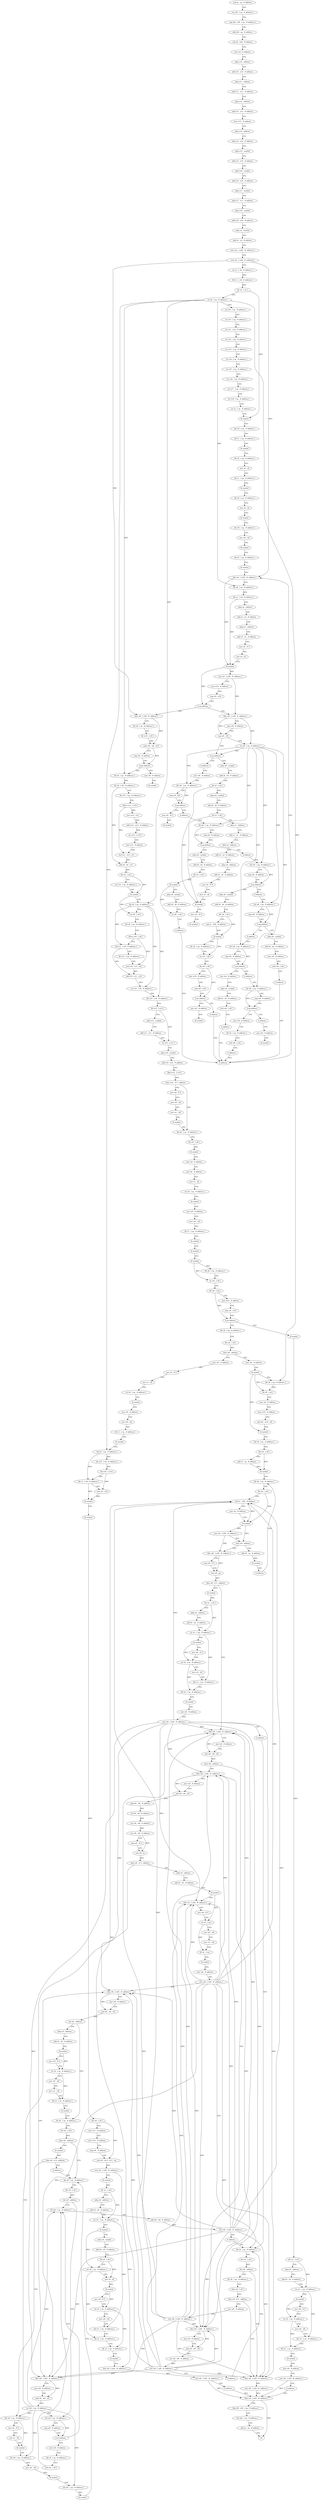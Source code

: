 digraph "func" {
"4202336" [label = "sub sp , sp , # address" ]
"4202340" [label = "str x28 , [ sp , # address ]" ]
"4202344" [label = "stp x29 , x30 , [ sp , # address ]" ]
"4202348" [label = "add x29 , sp , # address" ]
"4202352" [label = "sub x8 , x29 , # address" ]
"4202356" [label = "mov w9 , # address" ]
"4202360" [label = "adrp x10 , address" ]
"4202364" [label = "add x10 , x10 , # address" ]
"4202368" [label = "adrp x11 , address" ]
"4202372" [label = "add x11 , x11 , # address" ]
"4202376" [label = "adrp x12 , address" ]
"4202380" [label = "add x12 , x12 , # address" ]
"4202384" [label = "mov w13 , # address" ]
"4202388" [label = "adrp x14 , address" ]
"4202392" [label = "add x14 , x14 , # address" ]
"4202396" [label = "adrp x15 , symbol" ]
"4202400" [label = "add x15 , x15 , # address" ]
"4202404" [label = "adrp x16 , symbol" ]
"4202408" [label = "add x16 , x16 , # address" ]
"4202412" [label = "adrp x17 , symbol" ]
"4202416" [label = "add x17 , x17 , # address" ]
"4202420" [label = "adrp x18 , symbol" ]
"4202424" [label = "add x18 , x18 , # address" ]
"4202428" [label = "adrp x2 , symbol" ]
"4202432" [label = "add x2 , x2 , # address" ]
"4202436" [label = "stur wzr , [ x29 , #- address ]" ]
"4202440" [label = "stur w0 , [ x29 , #- address ]" ]
"4202444" [label = "str x1 , [ x8 , # address ]" ]
"4202448" [label = "ldr x1 , [ x8 , # address ]" ]
"4202452" [label = "ldr x0 , [ x1 ]" ]
"4202456" [label = "str x8 , [ sp , # address ]" ]
"4202460" [label = "str w9 , [ sp , # address ]" ]
"4202464" [label = "str x10 , [ sp , # address ]" ]
"4202468" [label = "str x11 , [ sp , # address ]" ]
"4202472" [label = "str x12 , [ sp , # address ]" ]
"4202476" [label = "str w13 , [ sp , # address ]" ]
"4202480" [label = "str x14 , [ sp , # address ]" ]
"4202484" [label = "str x15 , [ sp , # address ]" ]
"4202488" [label = "str x16 , [ sp , # address ]" ]
"4202492" [label = "str x17 , [ sp , # address ]" ]
"4202496" [label = "str x18 , [ sp , # address ]" ]
"4202500" [label = "str x2 , [ sp , # address ]" ]
"4202504" [label = "bl symbol" ]
"4202508" [label = "ldr w0 , [ sp , # address ]" ]
"4202512" [label = "ldr x1 , [ sp , # address ]" ]
"4202516" [label = "bl symbol" ]
"4202520" [label = "ldr x8 , [ sp , # address ]" ]
"4202524" [label = "mov x0 , x8" ]
"4202528" [label = "ldr x1 , [ sp , # address ]" ]
"4202532" [label = "bl symbol" ]
"4202536" [label = "ldr x8 , [ sp , # address ]" ]
"4202540" [label = "mov x0 , x8" ]
"4202544" [label = "bl symbol" ]
"4202548" [label = "ldr w9 , [ sp , # address ]" ]
"4202552" [label = "mov w0 , w9" ]
"4202556" [label = "bl symbol" ]
"4202560" [label = "ldr x0 , [ sp , # address ]" ]
"4202564" [label = "bl symbol" ]
"4202568" [label = "ldur w0 , [ x29 , #- address ]" ]
"4202980" [label = "ldur w8 , [ x29 , #- address ]" ]
"4202984" [label = "ldr x9 , [ sp , # address ]" ]
"4202988" [label = "ldr w10 , [ x9 ]" ]
"4202992" [label = "subs w8 , w8 , w10" ]
"4202996" [label = "cmp w8 , # address" ]
"4203000" [label = "b.ge address" ]
"4203012" [label = "ldr x8 , [ sp , # address ]" ]
"4203004" [label = "mov w0 , # address" ]
"4202624" [label = "ldur w8 , [ x29 , #- address ]" ]
"4202628" [label = "mov w9 , # address" ]
"4202632" [label = "cmp w8 , w9" ]
"4202636" [label = "str w8 , [ sp , # address ]" ]
"4202640" [label = "b.eq address" ]
"4202900" [label = "adrp x8 , symbol" ]
"4202644" [label = "b address" ]
"4203016" [label = "ldr x9 , [ x8 , # address ]" ]
"4203020" [label = "ldr x10 , [ sp , # address ]" ]
"4203024" [label = "ldrsw x11 , [ x10 ]" ]
"4203028" [label = "mov w12 , w11" ]
"4203032" [label = "add w12 , w12 , # address" ]
"4203036" [label = "str w12 , [ x10 ]" ]
"4203040" [label = "mov x13 , # address" ]
"4203044" [label = "mul x11 , x13 , x11" ]
"4203048" [label = "add x9 , x9 , x11" ]
"4203052" [label = "ldr x0 , [ x9 ]" ]
"4203056" [label = "str x13 , [ sp , # address ]" ]
"4203060" [label = "bl symbol" ]
"4203064" [label = "ldr x8 , [ sp , # address ]" ]
"4203068" [label = "str d0 , [ x8 ]" ]
"4203072" [label = "ldr x9 , [ sp , # address ]" ]
"4203076" [label = "ldrsw x10 , [ x9 ]" ]
"4203080" [label = "ldr x11 , [ x8 , # address ]" ]
"4203084" [label = "ldr x13 , [ sp , # address ]" ]
"4203088" [label = "mul x10 , x13 , x10" ]
"4203092" [label = "add x10 , x11 , x10" ]
"4203096" [label = "str x10 , [ x8 , # address ]" ]
"4203100" [label = "ldr x10 , [ x8 , # address ]" ]
"4203104" [label = "ldr x10 , [ x10 ]" ]
"4203108" [label = "adrp x11 , symbol" ]
"4203112" [label = "add x11 , x11 , # address" ]
"4203116" [label = "str x10 , [ x11 ]" ]
"4203120" [label = "adrp x10 , symbol" ]
"4203124" [label = "add x10 , x10 , # address" ]
"4203128" [label = "ldrb w12 , [ x10 ]" ]
"4203132" [label = "tbnz w12 , # 0 , address" ]
"4203152" [label = "ldr x8 , [ sp , # address ]" ]
"4203136" [label = "mov w8 , # 0" ]
"4203008" [label = "bl symbol" ]
"4202904" [label = "add x8 , x8 , # address" ]
"4202908" [label = "ldr x0 , [ x8 ]" ]
"4202912" [label = "adrp x8 , symbol" ]
"4202916" [label = "add x8 , x8 , # address" ]
"4202920" [label = "ldr x3 , [ x8 ]" ]
"4202924" [label = "adrp x1 , address" ]
"4202928" [label = "add x1 , x1 , # address" ]
"4202932" [label = "adrp x2 , address" ]
"4202936" [label = "add x2 , x2 , # address" ]
"4202940" [label = "adrp x4 , address" ]
"4202944" [label = "add x4 , x4 , # address" ]
"4202948" [label = "mov x8 , # 0" ]
"4202952" [label = "mov x5 , x8" ]
"4202956" [label = "bl symbol" ]
"4202960" [label = "mov w0 , # 0" ]
"4202964" [label = "bl symbol" ]
"4202648" [label = "mov w8 , # address" ]
"4203156" [label = "ldr w0 , [ x8 ]" ]
"4203160" [label = "bl symbol" ]
"4203164" [label = "mov w0 , # address" ]
"4203168" [label = "mov x8 , # address" ]
"4203172" [label = "mov x1 , x8" ]
"4203176" [label = "str x8 , [ sp , # address ]" ]
"4203180" [label = "bl symbol" ]
"4203184" [label = "mov w9 , # address" ]
"4203188" [label = "mov w0 , w9" ]
"4203192" [label = "ldr x1 , [ sp , # address ]" ]
"4203196" [label = "bl symbol" ]
"4203200" [label = "bl symbol" ]
"4203204" [label = "bl symbol" ]
"4203208" [label = "ldr x8 , [ sp , # address ]" ]
"4203212" [label = "str w0 , [ x8 ]" ]
"4203216" [label = "ldr w9 , [ x8 ]" ]
"4203220" [label = "mov w10 , # address" ]
"4203224" [label = "cmp w9 , w10" ]
"4203228" [label = "b.ne address" ]
"4203292" [label = "ldr x8 , [ sp , # address ]" ]
"4203232" [label = "bl symbol" ]
"4203140" [label = "mov w0 , w8" ]
"4203144" [label = "mov w1 , w8" ]
"4203148" [label = "bl symbol" ]
"4202652" [label = "ldr w9 , [ sp , # address ]" ]
"4202656" [label = "cmp w9 , w8" ]
"4202660" [label = "b.eq address" ]
"4202892" [label = "mov w0 , # 0" ]
"4202664" [label = "b address" ]
"4203296" [label = "ldr w9 , [ x8 ]" ]
"4203300" [label = "cbnz w9 , address" ]
"4203480" [label = "mov w0 , # address" ]
"4203304" [label = "mov w0 , # address" ]
"4203236" [label = "ldr w1 , [ x0 ]" ]
"4203240" [label = "adrp x0 , address" ]
"4203244" [label = "add x0 , x0 , # address" ]
"4203248" [label = "str w1 , [ sp , # address ]" ]
"4203252" [label = "bl symbol" ]
"4203256" [label = "mov w8 , # 0" ]
"4203260" [label = "str x0 , [ sp , # address ]" ]
"4203264" [label = "mov w0 , w8" ]
"4203268" [label = "ldr w1 , [ sp , # address ]" ]
"4203272" [label = "ldr x2 , [ sp , # address ]" ]
"4203276" [label = "bl symbol" ]
"4203280" [label = "mov w8 , # address" ]
"4203284" [label = "stur w8 , [ x29 , #- address ]" ]
"4203288" [label = "b address" ]
"4203992" [label = "ldur w0 , [ x29 , #- address ]" ]
"4202896" [label = "bl symbol" ]
"4202668" [label = "ldr w8 , [ sp , # address ]" ]
"4203484" [label = "bl symbol" ]
"4203488" [label = "ldr x8 , [ sp , # address ]" ]
"4203492" [label = "ldr d0 , [ x8 ]" ]
"4203496" [label = "mov w9 , # address" ]
"4203500" [label = "mov w10 , # address" ]
"4203504" [label = "and w0 , w10 , w9" ]
"4203508" [label = "bl symbol" ]
"4203512" [label = "ldr x8 , [ sp , # address ]" ]
"4203516" [label = "ldr w0 , [ x8 ]" ]
"4203520" [label = "add x1 , sp , # address" ]
"4203524" [label = "bl symbol" ]
"4203528" [label = "ldr x8 , [ sp , # address ]" ]
"4203308" [label = "mov x8 , # 0" ]
"4203312" [label = "mov x1 , x8" ]
"4203316" [label = "str x8 , [ sp , # address ]" ]
"4203320" [label = "bl symbol" ]
"4203324" [label = "mov w9 , # address" ]
"4203328" [label = "mov w0 , w9" ]
"4203332" [label = "ldr x1 , [ sp , # address ]" ]
"4203336" [label = "bl symbol" ]
"4203340" [label = "ldr x8 , [ sp , # address ]" ]
"4203344" [label = "ldr x10 , [ x8 , # address ]" ]
"4203348" [label = "ldr x10 , [ x10 ]" ]
"4203352" [label = "ldr x1 , [ x8 , # address ]" ]
"4203356" [label = "mov x0 , x10" ]
"4203360" [label = "bl symbol" ]
"4203364" [label = "bl symbol" ]
"4203368" [label = "ldr w9 , [ x0 ]" ]
"4203372" [label = "mov w11 , # address" ]
"4203376" [label = "mov w12 , # address" ]
"4203380" [label = "cmp w9 , # address" ]
"4203384" [label = "csel w9 , w12 , w11 , eq" ]
"4203388" [label = "stur w9 , [ x29 , #- address ]" ]
"4203392" [label = "bl symbol" ]
"4203396" [label = "ldr w1 , [ x0 ]" ]
"4203400" [label = "adrp x0 , address" ]
"4203404" [label = "add x0 , x0 , # address" ]
"4203408" [label = "str w1 , [ sp , # address ]" ]
"4203412" [label = "bl symbol" ]
"4203416" [label = "adrp x8 , symbol" ]
"4203420" [label = "add x8 , x8 , # address" ]
"4203424" [label = "ldr x8 , [ x8 ]" ]
"4203428" [label = "str x0 , [ sp , # address ]" ]
"4203432" [label = "mov x0 , x8" ]
"4203436" [label = "bl symbol" ]
"4203440" [label = "mov w9 , # 0" ]
"4203444" [label = "str x0 , [ sp , # address ]" ]
"4203448" [label = "mov w0 , w9" ]
"4203452" [label = "ldr w1 , [ sp , # address ]" ]
"4203456" [label = "ldr x2 , [ sp , # address ]" ]
"4203460" [label = "ldr x3 , [ sp , # address ]" ]
"4203464" [label = "bl symbol" ]
"4203468" [label = "ldur w9 , [ x29 , #- address ]" ]
"4203472" [label = "stur w9 , [ x29 , #- address ]" ]
"4203476" [label = "b address" ]
"4203996" [label = "ldp x29 , x30 , [ sp , # address ]" ]
"4204000" [label = "ldr x28 , [ sp , # address ]" ]
"4204004" [label = "add sp , sp , # address" ]
"4204008" [label = "ret" ]
"4202672" [label = "cmp w8 , # address" ]
"4202676" [label = "b.eq address" ]
"4202748" [label = "adrp x8 , symbol" ]
"4202680" [label = "b address" ]
"4203568" [label = "ldur w8 , [ x29 , #- address ]" ]
"4203572" [label = "cmp w8 , # 0" ]
"4203576" [label = "cset w8 , ge" ]
"4203580" [label = "tbnz w8 , # 0 , address" ]
"4203644" [label = "ldur w8 , [ x29 , #- address ]" ]
"4203584" [label = "bl symbol" ]
"4203556" [label = "add x0 , sp , # address" ]
"4203560" [label = "bl symbol" ]
"4203564" [label = "b address" ]
"4202752" [label = "add x8 , x8 , # address" ]
"4202756" [label = "ldr x0 , [ x8 ]" ]
"4202760" [label = "bl symbol" ]
"4202764" [label = "adrp x8 , symbol" ]
"4202768" [label = "add x8 , x8 , # address" ]
"4202772" [label = "str d0 , [ x8 ]" ]
"4202776" [label = "b address" ]
"4202976" [label = "b address" ]
"4202684" [label = "ldr w8 , [ sp , # address ]" ]
"4203648" [label = "mov w9 , # address" ]
"4203652" [label = "and w8 , w8 , w9" ]
"4203656" [label = "cbnz w8 , address" ]
"4203684" [label = "ldur w8 , [ x29 , #- address ]" ]
"4203660" [label = "ldur w8 , [ x29 , #- address ]" ]
"4203588" [label = "ldr w1 , [ x0 ]" ]
"4203592" [label = "adrp x0 , address" ]
"4203596" [label = "add x0 , x0 , # address" ]
"4203600" [label = "str w1 , [ sp , # address ]" ]
"4203604" [label = "bl symbol" ]
"4203608" [label = "mov w8 , # 0" ]
"4203612" [label = "str x0 , [ sp , # address ]" ]
"4203616" [label = "mov w0 , w8" ]
"4203620" [label = "ldr w1 , [ sp , # address ]" ]
"4203624" [label = "ldr x2 , [ sp , # address ]" ]
"4203628" [label = "bl symbol" ]
"4203632" [label = "mov w8 , # address" ]
"4203636" [label = "stur w8 , [ x29 , #- address ]" ]
"4203640" [label = "b address" ]
"4203952" [label = "ldr x8 , [ sp , # address ]" ]
"4203532" [label = "ldr w0 , [ x8 ]" ]
"4203536" [label = "sub x1 , x29 , # address" ]
"4203540" [label = "mov w2 , # address" ]
"4203544" [label = "bl symbol" ]
"4203548" [label = "stur w0 , [ x29 , #- address ]" ]
"4203552" [label = "cbnz w0 , address" ]
"4202688" [label = "cmp w8 , # address" ]
"4202692" [label = "b.eq address" ]
"4202780" [label = "adrp x8 , symbol" ]
"4202696" [label = "b address" ]
"4203688" [label = "mov w9 , # address" ]
"4203692" [label = "and w8 , w8 , w9" ]
"4203696" [label = "add w8 , w8 , # address" ]
"4203700" [label = "lsl w8 , w8 , # address" ]
"4203704" [label = "asr w8 , w8 , # address" ]
"4203708" [label = "asr w8 , w8 , # address" ]
"4203712" [label = "cmp w8 , # 0" ]
"4203716" [label = "cset w8 , le" ]
"4203720" [label = "tbnz w8 , # 0 , address" ]
"4203904" [label = "adrp x0 , address" ]
"4203724" [label = "ldur w8 , [ x29 , #- address ]" ]
"4203664" [label = "mov w9 , # address" ]
"4203668" [label = "and w8 , w8 , w9" ]
"4203672" [label = "asr w8 , w8 , # address" ]
"4203676" [label = "stur w8 , [ x29 , #- address ]" ]
"4203680" [label = "b address" ]
"4203956" [label = "ldr w9 , [ x8 ]" ]
"4203960" [label = "cbz w9 , address" ]
"4203984" [label = "ldur w8 , [ x29 , #- address ]" ]
"4203964" [label = "ldr x8 , [ sp , # address ]" ]
"4202572" [label = "ldr x8 , [ sp , # address ]" ]
"4202576" [label = "ldr x1 , [ x8 , # address ]" ]
"4202580" [label = "adrp x2 , address" ]
"4202584" [label = "add x2 , x2 , # address" ]
"4202588" [label = "adrp x3 , address" ]
"4202592" [label = "add x3 , x3 , # address" ]
"4202596" [label = "mov x9 , # 0" ]
"4202600" [label = "mov x4 , x9" ]
"4202604" [label = "bl symbol" ]
"4202608" [label = "stur w0 , [ x29 , #- address ]" ]
"4202612" [label = "mov w10 , # address" ]
"4202616" [label = "cmp w0 , w10" ]
"4202620" [label = "b.eq address" ]
"4202784" [label = "add x8 , x8 , # address" ]
"4202788" [label = "ldr x0 , [ x8 ]" ]
"4202792" [label = "sub x1 , x29 , # address" ]
"4202796" [label = "bl symbol" ]
"4202800" [label = "ldr x8 , [ sp , # address ]" ]
"4202804" [label = "str w0 , [ x8 ]" ]
"4202808" [label = "ldr w9 , [ x8 ]" ]
"4202812" [label = "mov w10 , # address" ]
"4202816" [label = "cmp w9 , w10" ]
"4202820" [label = "b.ne address" ]
"4202832" [label = "b address" ]
"4202824" [label = "mov w0 , # address" ]
"4202700" [label = "ldr w8 , [ sp , # address ]" ]
"4203908" [label = "add x0 , x0 , # address" ]
"4203912" [label = "bl symbol" ]
"4203916" [label = "ldur w3 , [ x29 , #- address ]" ]
"4203920" [label = "mov w8 , # 0" ]
"4203924" [label = "str x0 , [ sp ]" ]
"4203928" [label = "mov w0 , w8" ]
"4203932" [label = "mov w1 , w8" ]
"4203936" [label = "ldr x2 , [ sp ]" ]
"4203940" [label = "bl symbol" ]
"4203944" [label = "mov w8 , # address" ]
"4203948" [label = "stur w8 , [ x29 , #- address ]" ]
"4203728" [label = "mov w9 , # address" ]
"4203732" [label = "and w8 , w8 , w9" ]
"4203736" [label = "str w8 , [ sp , # address ]" ]
"4203740" [label = "ldur w8 , [ x29 , #- address ]" ]
"4203744" [label = "mov w9 , # address" ]
"4203748" [label = "and w8 , w8 , w9" ]
"4203752" [label = "cbz w8 , address" ]
"4203792" [label = "ldr x8 , [ sp , # address ]" ]
"4203756" [label = "adrp x0 , address" ]
"4203988" [label = "stur w8 , [ x29 , #- address ]" ]
"4203968" [label = "ldrb w9 , [ x8 ]" ]
"4203972" [label = "tbnz w9 , # 0 , address" ]
"4203976" [label = "mov w8 , # address" ]
"4202828" [label = "bl symbol" ]
"4202704" [label = "cmp w8 , # address" ]
"4202708" [label = "b.eq address" ]
"4202836" [label = "adrp x8 , symbol" ]
"4202712" [label = "b address" ]
"4203796" [label = "ldr w9 , [ x8 ]" ]
"4203800" [label = "cbnz w9 , address" ]
"4203852" [label = "ldr x8 , [ sp , # address ]" ]
"4203804" [label = "bl symbol" ]
"4203760" [label = "add x0 , x0 , # address" ]
"4203764" [label = "bl symbol" ]
"4203768" [label = "mov w8 , # 0" ]
"4203772" [label = "str x0 , [ sp , # address ]" ]
"4203776" [label = "mov w0 , w8" ]
"4203780" [label = "mov w1 , w8" ]
"4203784" [label = "ldr x2 , [ sp , # address ]" ]
"4203788" [label = "bl symbol" ]
"4203980" [label = "stur w8 , [ x29 , #- address ]" ]
"4202840" [label = "add x8 , x8 , # address" ]
"4202844" [label = "mov w9 , # address" ]
"4202848" [label = "strb w9 , [ x8 ]" ]
"4202852" [label = "b address" ]
"4202716" [label = "ldr w8 , [ sp , # address ]" ]
"4203856" [label = "ldr w9 , [ x8 ]" ]
"4203860" [label = "cbz w9 , address" ]
"4203888" [label = "ldr w8 , [ sp , # address ]" ]
"4203864" [label = "ldr w8 , [ sp , # address ]" ]
"4203808" [label = "tbnz w0 , # 0 , address" ]
"4203816" [label = "ldr w0 , [ sp , # address ]" ]
"4203812" [label = "b address" ]
"4202720" [label = "cmp w8 , # address" ]
"4202724" [label = "b.eq address" ]
"4202856" [label = "mov w8 , # address" ]
"4202728" [label = "b address" ]
"4203892" [label = "add w8 , w8 , # address" ]
"4203896" [label = "stur w8 , [ x29 , #- address ]" ]
"4203900" [label = "b address" ]
"4203868" [label = "cmp w8 , # address" ]
"4203872" [label = "b.ne address" ]
"4203876" [label = "mov w8 , # address" ]
"4203820" [label = "mov x8 , # 0" ]
"4203824" [label = "mov x1 , x8" ]
"4203828" [label = "bl symbol" ]
"4203832" [label = "ldr w9 , [ sp , # address ]" ]
"4203836" [label = "mov w0 , w9" ]
"4203840" [label = "bl symbol" ]
"4203844" [label = "ldr w0 , [ sp , # address ]" ]
"4203848" [label = "bl symbol" ]
"4202860" [label = "adrp x9 , symbol" ]
"4202864" [label = "add x9 , x9 , # address" ]
"4202868" [label = "strb w8 , [ x9 ]" ]
"4202872" [label = "b address" ]
"4202732" [label = "ldr w8 , [ sp , # address ]" ]
"4203880" [label = "ldr x9 , [ sp , # address ]" ]
"4203884" [label = "strb w8 , [ x9 ]" ]
"4202736" [label = "cmp w8 , # address" ]
"4202740" [label = "b.eq address" ]
"4202876" [label = "mov w8 , # address" ]
"4202744" [label = "b address" ]
"4202880" [label = "ldr x9 , [ sp , # address ]" ]
"4202884" [label = "strb w8 , [ x9 ]" ]
"4202888" [label = "b address" ]
"4202968" [label = "mov w0 , # address" ]
"4202972" [label = "bl symbol" ]
"4202336" -> "4202340" [ label = "CFG" ]
"4202340" -> "4202344" [ label = "CFG" ]
"4202344" -> "4202348" [ label = "CFG" ]
"4202348" -> "4202352" [ label = "CFG" ]
"4202352" -> "4202356" [ label = "CFG" ]
"4202356" -> "4202360" [ label = "CFG" ]
"4202360" -> "4202364" [ label = "CFG" ]
"4202364" -> "4202368" [ label = "CFG" ]
"4202368" -> "4202372" [ label = "CFG" ]
"4202372" -> "4202376" [ label = "CFG" ]
"4202376" -> "4202380" [ label = "CFG" ]
"4202380" -> "4202384" [ label = "CFG" ]
"4202384" -> "4202388" [ label = "CFG" ]
"4202388" -> "4202392" [ label = "CFG" ]
"4202392" -> "4202396" [ label = "CFG" ]
"4202396" -> "4202400" [ label = "CFG" ]
"4202400" -> "4202404" [ label = "CFG" ]
"4202404" -> "4202408" [ label = "CFG" ]
"4202408" -> "4202412" [ label = "CFG" ]
"4202412" -> "4202416" [ label = "CFG" ]
"4202416" -> "4202420" [ label = "CFG" ]
"4202420" -> "4202424" [ label = "CFG" ]
"4202424" -> "4202428" [ label = "CFG" ]
"4202428" -> "4202432" [ label = "CFG" ]
"4202432" -> "4202436" [ label = "CFG" ]
"4202436" -> "4202440" [ label = "CFG" ]
"4202440" -> "4202444" [ label = "CFG" ]
"4202440" -> "4202568" [ label = "DFG" ]
"4202440" -> "4202980" [ label = "DFG" ]
"4202444" -> "4202448" [ label = "DFG" ]
"4202448" -> "4202452" [ label = "DFG" ]
"4202452" -> "4202456" [ label = "CFG" ]
"4202452" -> "4202504" [ label = "DFG" ]
"4202456" -> "4202460" [ label = "CFG" ]
"4202456" -> "4202572" [ label = "DFG" ]
"4202456" -> "4203012" [ label = "DFG" ]
"4202456" -> "4203064" [ label = "DFG" ]
"4202456" -> "4203488" [ label = "DFG" ]
"4202456" -> "4203340" [ label = "DFG" ]
"4202460" -> "4202464" [ label = "CFG" ]
"4202464" -> "4202468" [ label = "CFG" ]
"4202468" -> "4202472" [ label = "CFG" ]
"4202472" -> "4202476" [ label = "CFG" ]
"4202476" -> "4202480" [ label = "CFG" ]
"4202480" -> "4202484" [ label = "CFG" ]
"4202484" -> "4202488" [ label = "CFG" ]
"4202488" -> "4202492" [ label = "CFG" ]
"4202492" -> "4202496" [ label = "CFG" ]
"4202496" -> "4202500" [ label = "CFG" ]
"4202500" -> "4202504" [ label = "CFG" ]
"4202504" -> "4202508" [ label = "CFG" ]
"4202508" -> "4202512" [ label = "CFG" ]
"4202512" -> "4202516" [ label = "CFG" ]
"4202516" -> "4202520" [ label = "CFG" ]
"4202520" -> "4202524" [ label = "CFG" ]
"4202524" -> "4202528" [ label = "CFG" ]
"4202528" -> "4202532" [ label = "CFG" ]
"4202532" -> "4202536" [ label = "CFG" ]
"4202536" -> "4202540" [ label = "CFG" ]
"4202540" -> "4202544" [ label = "CFG" ]
"4202544" -> "4202548" [ label = "CFG" ]
"4202548" -> "4202552" [ label = "CFG" ]
"4202552" -> "4202556" [ label = "CFG" ]
"4202556" -> "4202560" [ label = "CFG" ]
"4202560" -> "4202564" [ label = "CFG" ]
"4202564" -> "4202568" [ label = "CFG" ]
"4202568" -> "4202572" [ label = "CFG" ]
"4202568" -> "4202604" [ label = "DFG" ]
"4202980" -> "4202984" [ label = "CFG" ]
"4202980" -> "4202992" [ label = "DFG" ]
"4202984" -> "4202988" [ label = "CFG" ]
"4202988" -> "4202992" [ label = "DFG" ]
"4202992" -> "4202996" [ label = "CFG" ]
"4202992" -> "4203000" [ label = "DFG" ]
"4202996" -> "4203000" [ label = "CFG" ]
"4203000" -> "4203012" [ label = "CFG" ]
"4203000" -> "4203004" [ label = "CFG" ]
"4203012" -> "4203016" [ label = "DFG" ]
"4203004" -> "4203008" [ label = "CFG" ]
"4202624" -> "4202628" [ label = "CFG" ]
"4202624" -> "4202632" [ label = "DFG" ]
"4202624" -> "4202636" [ label = "DFG" ]
"4202628" -> "4202632" [ label = "CFG" ]
"4202632" -> "4202636" [ label = "CFG" ]
"4202632" -> "4202640" [ label = "DFG" ]
"4202636" -> "4202640" [ label = "CFG" ]
"4202636" -> "4202652" [ label = "DFG" ]
"4202636" -> "4202668" [ label = "DFG" ]
"4202636" -> "4202684" [ label = "DFG" ]
"4202636" -> "4202700" [ label = "DFG" ]
"4202636" -> "4202716" [ label = "DFG" ]
"4202636" -> "4202732" [ label = "DFG" ]
"4202640" -> "4202900" [ label = "CFG" ]
"4202640" -> "4202644" [ label = "CFG" ]
"4202900" -> "4202904" [ label = "CFG" ]
"4202644" -> "4202648" [ label = "CFG" ]
"4203016" -> "4203020" [ label = "CFG" ]
"4203016" -> "4203048" [ label = "DFG" ]
"4203020" -> "4203024" [ label = "CFG" ]
"4203024" -> "4203028" [ label = "DFG" ]
"4203024" -> "4203044" [ label = "DFG" ]
"4203028" -> "4203032" [ label = "DFG" ]
"4203032" -> "4203036" [ label = "DFG" ]
"4203036" -> "4203040" [ label = "CFG" ]
"4203040" -> "4203044" [ label = "CFG" ]
"4203044" -> "4203048" [ label = "DFG" ]
"4203048" -> "4203052" [ label = "DFG" ]
"4203052" -> "4203056" [ label = "CFG" ]
"4203052" -> "4203060" [ label = "DFG" ]
"4203056" -> "4203060" [ label = "CFG" ]
"4203060" -> "4203064" [ label = "CFG" ]
"4203060" -> "4203068" [ label = "DFG" ]
"4203064" -> "4203068" [ label = "DFG" ]
"4203064" -> "4203080" [ label = "DFG" ]
"4203064" -> "4203096" [ label = "DFG" ]
"4203064" -> "4203100" [ label = "DFG" ]
"4203068" -> "4203072" [ label = "CFG" ]
"4203072" -> "4203076" [ label = "CFG" ]
"4203076" -> "4203080" [ label = "CFG" ]
"4203076" -> "4203088" [ label = "DFG" ]
"4203080" -> "4203084" [ label = "CFG" ]
"4203080" -> "4203092" [ label = "DFG" ]
"4203084" -> "4203088" [ label = "CFG" ]
"4203088" -> "4203092" [ label = "DFG" ]
"4203092" -> "4203096" [ label = "DFG" ]
"4203096" -> "4203100" [ label = "CFG" ]
"4203100" -> "4203104" [ label = "DFG" ]
"4203104" -> "4203108" [ label = "CFG" ]
"4203104" -> "4203116" [ label = "DFG" ]
"4203108" -> "4203112" [ label = "CFG" ]
"4203112" -> "4203116" [ label = "CFG" ]
"4203116" -> "4203120" [ label = "CFG" ]
"4203120" -> "4203124" [ label = "CFG" ]
"4203124" -> "4203128" [ label = "CFG" ]
"4203128" -> "4203132" [ label = "DFG" ]
"4203132" -> "4203152" [ label = "CFG" ]
"4203132" -> "4203136" [ label = "CFG" ]
"4203152" -> "4203156" [ label = "CFG" ]
"4203136" -> "4203140" [ label = "CFG" ]
"4202904" -> "4202908" [ label = "CFG" ]
"4202908" -> "4202912" [ label = "CFG" ]
"4202908" -> "4202956" [ label = "DFG" ]
"4202912" -> "4202916" [ label = "CFG" ]
"4202916" -> "4202920" [ label = "CFG" ]
"4202920" -> "4202924" [ label = "CFG" ]
"4202920" -> "4202956" [ label = "DFG" ]
"4202924" -> "4202928" [ label = "CFG" ]
"4202928" -> "4202932" [ label = "CFG" ]
"4202932" -> "4202936" [ label = "CFG" ]
"4202936" -> "4202940" [ label = "CFG" ]
"4202940" -> "4202944" [ label = "CFG" ]
"4202944" -> "4202948" [ label = "CFG" ]
"4202948" -> "4202952" [ label = "CFG" ]
"4202952" -> "4202956" [ label = "CFG" ]
"4202956" -> "4202960" [ label = "CFG" ]
"4202960" -> "4202964" [ label = "CFG" ]
"4202648" -> "4202652" [ label = "CFG" ]
"4203156" -> "4203160" [ label = "DFG" ]
"4203160" -> "4203164" [ label = "CFG" ]
"4203164" -> "4203168" [ label = "CFG" ]
"4203168" -> "4203172" [ label = "CFG" ]
"4203172" -> "4203176" [ label = "CFG" ]
"4203176" -> "4203180" [ label = "CFG" ]
"4203180" -> "4203184" [ label = "CFG" ]
"4203184" -> "4203188" [ label = "CFG" ]
"4203188" -> "4203192" [ label = "CFG" ]
"4203192" -> "4203196" [ label = "CFG" ]
"4203196" -> "4203200" [ label = "CFG" ]
"4203200" -> "4203204" [ label = "CFG" ]
"4203204" -> "4203208" [ label = "CFG" ]
"4203204" -> "4203212" [ label = "DFG" ]
"4203208" -> "4203212" [ label = "CFG" ]
"4203212" -> "4203216" [ label = "CFG" ]
"4203216" -> "4203220" [ label = "CFG" ]
"4203216" -> "4203228" [ label = "DFG" ]
"4203220" -> "4203224" [ label = "CFG" ]
"4203224" -> "4203228" [ label = "CFG" ]
"4203228" -> "4203292" [ label = "CFG" ]
"4203228" -> "4203232" [ label = "CFG" ]
"4203292" -> "4203296" [ label = "CFG" ]
"4203232" -> "4203236" [ label = "DFG" ]
"4203140" -> "4203144" [ label = "CFG" ]
"4203144" -> "4203148" [ label = "CFG" ]
"4203148" -> "4203152" [ label = "CFG" ]
"4202652" -> "4202656" [ label = "CFG" ]
"4202652" -> "4202660" [ label = "DFG" ]
"4202656" -> "4202660" [ label = "CFG" ]
"4202660" -> "4202892" [ label = "CFG" ]
"4202660" -> "4202664" [ label = "CFG" ]
"4202892" -> "4202896" [ label = "CFG" ]
"4202664" -> "4202668" [ label = "CFG" ]
"4203296" -> "4203300" [ label = "DFG" ]
"4203300" -> "4203480" [ label = "CFG" ]
"4203300" -> "4203304" [ label = "CFG" ]
"4203480" -> "4203484" [ label = "CFG" ]
"4203304" -> "4203308" [ label = "CFG" ]
"4203236" -> "4203240" [ label = "CFG" ]
"4203236" -> "4203248" [ label = "DFG" ]
"4203240" -> "4203244" [ label = "CFG" ]
"4203244" -> "4203248" [ label = "CFG" ]
"4203248" -> "4203252" [ label = "CFG" ]
"4203248" -> "4203268" [ label = "DFG" ]
"4203252" -> "4203256" [ label = "CFG" ]
"4203252" -> "4203260" [ label = "DFG" ]
"4203256" -> "4203260" [ label = "CFG" ]
"4203260" -> "4203264" [ label = "CFG" ]
"4203260" -> "4203272" [ label = "DFG" ]
"4203264" -> "4203268" [ label = "CFG" ]
"4203268" -> "4203272" [ label = "CFG" ]
"4203272" -> "4203276" [ label = "CFG" ]
"4203276" -> "4203280" [ label = "CFG" ]
"4203280" -> "4203284" [ label = "CFG" ]
"4203284" -> "4203288" [ label = "CFG" ]
"4203284" -> "4203992" [ label = "DFG" ]
"4203288" -> "4203992" [ label = "CFG" ]
"4203992" -> "4203996" [ label = "CFG" ]
"4203992" -> "4204008" [ label = "DFG" ]
"4202668" -> "4202672" [ label = "CFG" ]
"4202668" -> "4202676" [ label = "DFG" ]
"4203484" -> "4203488" [ label = "CFG" ]
"4203484" -> "4203508" [ label = "DFG" ]
"4203484" -> "4203492" [ label = "DFG" ]
"4203488" -> "4203492" [ label = "DFG" ]
"4203492" -> "4203496" [ label = "CFG" ]
"4203496" -> "4203500" [ label = "CFG" ]
"4203500" -> "4203504" [ label = "CFG" ]
"4203504" -> "4203508" [ label = "CFG" ]
"4203508" -> "4203512" [ label = "CFG" ]
"4203512" -> "4203516" [ label = "CFG" ]
"4203516" -> "4203520" [ label = "CFG" ]
"4203516" -> "4203524" [ label = "DFG" ]
"4203520" -> "4203524" [ label = "DFG" ]
"4203524" -> "4203528" [ label = "CFG" ]
"4203528" -> "4203532" [ label = "CFG" ]
"4203308" -> "4203312" [ label = "CFG" ]
"4203312" -> "4203316" [ label = "CFG" ]
"4203316" -> "4203320" [ label = "CFG" ]
"4203320" -> "4203324" [ label = "CFG" ]
"4203324" -> "4203328" [ label = "CFG" ]
"4203328" -> "4203332" [ label = "CFG" ]
"4203332" -> "4203336" [ label = "CFG" ]
"4203336" -> "4203340" [ label = "CFG" ]
"4203340" -> "4203344" [ label = "DFG" ]
"4203340" -> "4203352" [ label = "DFG" ]
"4203344" -> "4203348" [ label = "DFG" ]
"4203348" -> "4203352" [ label = "CFG" ]
"4203348" -> "4203356" [ label = "DFG" ]
"4203352" -> "4203356" [ label = "CFG" ]
"4203352" -> "4203360" [ label = "DFG" ]
"4203356" -> "4203360" [ label = "DFG" ]
"4203360" -> "4203364" [ label = "CFG" ]
"4203364" -> "4203368" [ label = "DFG" ]
"4203368" -> "4203372" [ label = "CFG" ]
"4203368" -> "4203384" [ label = "DFG" ]
"4203372" -> "4203376" [ label = "CFG" ]
"4203376" -> "4203380" [ label = "CFG" ]
"4203380" -> "4203384" [ label = "CFG" ]
"4203384" -> "4203388" [ label = "DFG" ]
"4203388" -> "4203392" [ label = "CFG" ]
"4203388" -> "4203468" [ label = "DFG" ]
"4203392" -> "4203396" [ label = "DFG" ]
"4203396" -> "4203400" [ label = "CFG" ]
"4203396" -> "4203408" [ label = "DFG" ]
"4203400" -> "4203404" [ label = "CFG" ]
"4203404" -> "4203408" [ label = "CFG" ]
"4203408" -> "4203412" [ label = "CFG" ]
"4203408" -> "4203452" [ label = "DFG" ]
"4203412" -> "4203416" [ label = "CFG" ]
"4203412" -> "4203428" [ label = "DFG" ]
"4203416" -> "4203420" [ label = "CFG" ]
"4203420" -> "4203424" [ label = "CFG" ]
"4203424" -> "4203428" [ label = "CFG" ]
"4203424" -> "4203432" [ label = "DFG" ]
"4203428" -> "4203432" [ label = "CFG" ]
"4203428" -> "4203456" [ label = "DFG" ]
"4203432" -> "4203436" [ label = "DFG" ]
"4203436" -> "4203440" [ label = "CFG" ]
"4203436" -> "4203444" [ label = "DFG" ]
"4203440" -> "4203444" [ label = "CFG" ]
"4203444" -> "4203448" [ label = "CFG" ]
"4203444" -> "4203460" [ label = "DFG" ]
"4203448" -> "4203452" [ label = "CFG" ]
"4203452" -> "4203456" [ label = "CFG" ]
"4203456" -> "4203460" [ label = "CFG" ]
"4203460" -> "4203464" [ label = "CFG" ]
"4203464" -> "4203468" [ label = "CFG" ]
"4203468" -> "4203472" [ label = "DFG" ]
"4203472" -> "4203476" [ label = "CFG" ]
"4203472" -> "4203992" [ label = "DFG" ]
"4203476" -> "4203992" [ label = "CFG" ]
"4203996" -> "4204000" [ label = "CFG" ]
"4204000" -> "4204004" [ label = "CFG" ]
"4204004" -> "4204008" [ label = "CFG" ]
"4202672" -> "4202676" [ label = "CFG" ]
"4202676" -> "4202748" [ label = "CFG" ]
"4202676" -> "4202680" [ label = "CFG" ]
"4202748" -> "4202752" [ label = "CFG" ]
"4202680" -> "4202684" [ label = "CFG" ]
"4203568" -> "4203572" [ label = "CFG" ]
"4203568" -> "4203576" [ label = "DFG" ]
"4203572" -> "4203576" [ label = "CFG" ]
"4203576" -> "4203580" [ label = "DFG" ]
"4203580" -> "4203644" [ label = "CFG" ]
"4203580" -> "4203584" [ label = "CFG" ]
"4203644" -> "4203648" [ label = "CFG" ]
"4203644" -> "4203652" [ label = "DFG" ]
"4203584" -> "4203588" [ label = "DFG" ]
"4203556" -> "4203560" [ label = "DFG" ]
"4203560" -> "4203564" [ label = "CFG" ]
"4203564" -> "4203528" [ label = "CFG" ]
"4202752" -> "4202756" [ label = "CFG" ]
"4202756" -> "4202760" [ label = "DFG" ]
"4202760" -> "4202764" [ label = "CFG" ]
"4202760" -> "4202772" [ label = "DFG" ]
"4202764" -> "4202768" [ label = "CFG" ]
"4202768" -> "4202772" [ label = "CFG" ]
"4202772" -> "4202776" [ label = "CFG" ]
"4202776" -> "4202976" [ label = "CFG" ]
"4202976" -> "4202568" [ label = "CFG" ]
"4202684" -> "4202688" [ label = "CFG" ]
"4202684" -> "4202692" [ label = "DFG" ]
"4203648" -> "4203652" [ label = "CFG" ]
"4203652" -> "4203656" [ label = "DFG" ]
"4203656" -> "4203684" [ label = "CFG" ]
"4203656" -> "4203660" [ label = "CFG" ]
"4203684" -> "4203688" [ label = "CFG" ]
"4203684" -> "4203692" [ label = "DFG" ]
"4203660" -> "4203664" [ label = "CFG" ]
"4203660" -> "4203668" [ label = "DFG" ]
"4203588" -> "4203592" [ label = "CFG" ]
"4203588" -> "4203600" [ label = "DFG" ]
"4203592" -> "4203596" [ label = "CFG" ]
"4203596" -> "4203600" [ label = "CFG" ]
"4203600" -> "4203604" [ label = "CFG" ]
"4203600" -> "4203620" [ label = "DFG" ]
"4203604" -> "4203608" [ label = "CFG" ]
"4203604" -> "4203612" [ label = "DFG" ]
"4203608" -> "4203612" [ label = "CFG" ]
"4203612" -> "4203616" [ label = "CFG" ]
"4203612" -> "4203624" [ label = "DFG" ]
"4203616" -> "4203620" [ label = "CFG" ]
"4203620" -> "4203624" [ label = "CFG" ]
"4203624" -> "4203628" [ label = "CFG" ]
"4203628" -> "4203632" [ label = "CFG" ]
"4203632" -> "4203636" [ label = "CFG" ]
"4203636" -> "4203640" [ label = "CFG" ]
"4203636" -> "4203536" [ label = "DFG" ]
"4203636" -> "4203644" [ label = "DFG" ]
"4203636" -> "4203684" [ label = "DFG" ]
"4203636" -> "4203660" [ label = "DFG" ]
"4203636" -> "4203984" [ label = "DFG" ]
"4203636" -> "4203916" [ label = "DFG" ]
"4203636" -> "4203724" [ label = "DFG" ]
"4203636" -> "4203740" [ label = "DFG" ]
"4203640" -> "4203952" [ label = "CFG" ]
"4203952" -> "4203956" [ label = "CFG" ]
"4203532" -> "4203536" [ label = "CFG" ]
"4203532" -> "4203544" [ label = "DFG" ]
"4203536" -> "4203540" [ label = "CFG" ]
"4203536" -> "4203544" [ label = "DFG" ]
"4203540" -> "4203544" [ label = "CFG" ]
"4203544" -> "4203548" [ label = "DFG" ]
"4203544" -> "4203552" [ label = "DFG" ]
"4203548" -> "4203552" [ label = "CFG" ]
"4203548" -> "4203568" [ label = "DFG" ]
"4203552" -> "4203568" [ label = "CFG" ]
"4203552" -> "4203556" [ label = "CFG" ]
"4202688" -> "4202692" [ label = "CFG" ]
"4202692" -> "4202780" [ label = "CFG" ]
"4202692" -> "4202696" [ label = "CFG" ]
"4202780" -> "4202784" [ label = "CFG" ]
"4202696" -> "4202700" [ label = "CFG" ]
"4203688" -> "4203692" [ label = "CFG" ]
"4203692" -> "4203696" [ label = "DFG" ]
"4203696" -> "4203700" [ label = "DFG" ]
"4203700" -> "4203704" [ label = "DFG" ]
"4203704" -> "4203708" [ label = "DFG" ]
"4203708" -> "4203712" [ label = "CFG" ]
"4203708" -> "4203716" [ label = "DFG" ]
"4203712" -> "4203716" [ label = "CFG" ]
"4203716" -> "4203720" [ label = "DFG" ]
"4203720" -> "4203904" [ label = "CFG" ]
"4203720" -> "4203724" [ label = "CFG" ]
"4203904" -> "4203908" [ label = "CFG" ]
"4203724" -> "4203728" [ label = "CFG" ]
"4203724" -> "4203732" [ label = "DFG" ]
"4203664" -> "4203668" [ label = "CFG" ]
"4203668" -> "4203672" [ label = "DFG" ]
"4203672" -> "4203676" [ label = "DFG" ]
"4203676" -> "4203680" [ label = "CFG" ]
"4203676" -> "4203536" [ label = "DFG" ]
"4203676" -> "4203644" [ label = "DFG" ]
"4203676" -> "4203684" [ label = "DFG" ]
"4203676" -> "4203660" [ label = "DFG" ]
"4203676" -> "4203984" [ label = "DFG" ]
"4203676" -> "4203916" [ label = "DFG" ]
"4203676" -> "4203724" [ label = "DFG" ]
"4203676" -> "4203740" [ label = "DFG" ]
"4203680" -> "4203952" [ label = "CFG" ]
"4203956" -> "4203960" [ label = "DFG" ]
"4203960" -> "4203984" [ label = "CFG" ]
"4203960" -> "4203964" [ label = "CFG" ]
"4203984" -> "4203988" [ label = "DFG" ]
"4203964" -> "4203968" [ label = "CFG" ]
"4202572" -> "4202576" [ label = "DFG" ]
"4202576" -> "4202580" [ label = "CFG" ]
"4202576" -> "4202604" [ label = "DFG" ]
"4202580" -> "4202584" [ label = "CFG" ]
"4202584" -> "4202588" [ label = "CFG" ]
"4202588" -> "4202592" [ label = "CFG" ]
"4202592" -> "4202596" [ label = "CFG" ]
"4202596" -> "4202600" [ label = "CFG" ]
"4202600" -> "4202604" [ label = "CFG" ]
"4202604" -> "4202608" [ label = "DFG" ]
"4202604" -> "4202620" [ label = "DFG" ]
"4202608" -> "4202612" [ label = "CFG" ]
"4202608" -> "4202624" [ label = "DFG" ]
"4202612" -> "4202616" [ label = "CFG" ]
"4202616" -> "4202620" [ label = "CFG" ]
"4202620" -> "4202980" [ label = "CFG" ]
"4202620" -> "4202624" [ label = "CFG" ]
"4202784" -> "4202788" [ label = "CFG" ]
"4202788" -> "4202792" [ label = "CFG" ]
"4202788" -> "4202796" [ label = "DFG" ]
"4202792" -> "4202796" [ label = "DFG" ]
"4202796" -> "4202800" [ label = "CFG" ]
"4202796" -> "4202804" [ label = "DFG" ]
"4202800" -> "4202804" [ label = "CFG" ]
"4202804" -> "4202808" [ label = "CFG" ]
"4202808" -> "4202812" [ label = "CFG" ]
"4202808" -> "4202820" [ label = "DFG" ]
"4202812" -> "4202816" [ label = "CFG" ]
"4202816" -> "4202820" [ label = "CFG" ]
"4202820" -> "4202832" [ label = "CFG" ]
"4202820" -> "4202824" [ label = "CFG" ]
"4202832" -> "4202976" [ label = "CFG" ]
"4202824" -> "4202828" [ label = "CFG" ]
"4202700" -> "4202704" [ label = "CFG" ]
"4202700" -> "4202708" [ label = "DFG" ]
"4203908" -> "4203912" [ label = "CFG" ]
"4203912" -> "4203916" [ label = "CFG" ]
"4203912" -> "4203924" [ label = "DFG" ]
"4203916" -> "4203920" [ label = "CFG" ]
"4203920" -> "4203924" [ label = "CFG" ]
"4203924" -> "4203928" [ label = "CFG" ]
"4203924" -> "4203936" [ label = "DFG" ]
"4203928" -> "4203932" [ label = "CFG" ]
"4203932" -> "4203936" [ label = "CFG" ]
"4203936" -> "4203940" [ label = "CFG" ]
"4203940" -> "4203944" [ label = "CFG" ]
"4203944" -> "4203948" [ label = "CFG" ]
"4203948" -> "4203952" [ label = "CFG" ]
"4203948" -> "4203536" [ label = "DFG" ]
"4203948" -> "4203644" [ label = "DFG" ]
"4203948" -> "4203684" [ label = "DFG" ]
"4203948" -> "4203660" [ label = "DFG" ]
"4203948" -> "4203984" [ label = "DFG" ]
"4203948" -> "4203916" [ label = "DFG" ]
"4203948" -> "4203724" [ label = "DFG" ]
"4203948" -> "4203740" [ label = "DFG" ]
"4203728" -> "4203732" [ label = "CFG" ]
"4203732" -> "4203736" [ label = "DFG" ]
"4203736" -> "4203740" [ label = "CFG" ]
"4203736" -> "4203888" [ label = "DFG" ]
"4203736" -> "4203864" [ label = "DFG" ]
"4203736" -> "4203816" [ label = "DFG" ]
"4203736" -> "4203832" [ label = "DFG" ]
"4203736" -> "4203844" [ label = "DFG" ]
"4203740" -> "4203744" [ label = "CFG" ]
"4203740" -> "4203748" [ label = "DFG" ]
"4203744" -> "4203748" [ label = "CFG" ]
"4203748" -> "4203752" [ label = "DFG" ]
"4203752" -> "4203792" [ label = "CFG" ]
"4203752" -> "4203756" [ label = "CFG" ]
"4203792" -> "4203796" [ label = "CFG" ]
"4203756" -> "4203760" [ label = "CFG" ]
"4203988" -> "4203992" [ label = "DFG" ]
"4203968" -> "4203972" [ label = "DFG" ]
"4203972" -> "4203984" [ label = "CFG" ]
"4203972" -> "4203976" [ label = "CFG" ]
"4203976" -> "4203980" [ label = "CFG" ]
"4202704" -> "4202708" [ label = "CFG" ]
"4202708" -> "4202836" [ label = "CFG" ]
"4202708" -> "4202712" [ label = "CFG" ]
"4202836" -> "4202840" [ label = "CFG" ]
"4202712" -> "4202716" [ label = "CFG" ]
"4203796" -> "4203800" [ label = "DFG" ]
"4203800" -> "4203852" [ label = "CFG" ]
"4203800" -> "4203804" [ label = "CFG" ]
"4203852" -> "4203856" [ label = "CFG" ]
"4203804" -> "4203808" [ label = "DFG" ]
"4203760" -> "4203764" [ label = "CFG" ]
"4203764" -> "4203768" [ label = "CFG" ]
"4203764" -> "4203772" [ label = "DFG" ]
"4203768" -> "4203772" [ label = "CFG" ]
"4203772" -> "4203776" [ label = "CFG" ]
"4203772" -> "4203784" [ label = "DFG" ]
"4203776" -> "4203780" [ label = "CFG" ]
"4203780" -> "4203784" [ label = "CFG" ]
"4203784" -> "4203788" [ label = "CFG" ]
"4203788" -> "4203792" [ label = "CFG" ]
"4203980" -> "4203984" [ label = "DFG" ]
"4203980" -> "4203536" [ label = "DFG" ]
"4203980" -> "4203644" [ label = "DFG" ]
"4203980" -> "4203684" [ label = "DFG" ]
"4203980" -> "4203660" [ label = "DFG" ]
"4203980" -> "4203916" [ label = "DFG" ]
"4203980" -> "4203724" [ label = "DFG" ]
"4203980" -> "4203740" [ label = "DFG" ]
"4202840" -> "4202844" [ label = "CFG" ]
"4202844" -> "4202848" [ label = "CFG" ]
"4202848" -> "4202852" [ label = "CFG" ]
"4202852" -> "4202976" [ label = "CFG" ]
"4202716" -> "4202720" [ label = "CFG" ]
"4202716" -> "4202724" [ label = "DFG" ]
"4203856" -> "4203860" [ label = "DFG" ]
"4203860" -> "4203888" [ label = "CFG" ]
"4203860" -> "4203864" [ label = "CFG" ]
"4203888" -> "4203892" [ label = "DFG" ]
"4203864" -> "4203868" [ label = "CFG" ]
"4203864" -> "4203872" [ label = "DFG" ]
"4203808" -> "4203816" [ label = "CFG" ]
"4203808" -> "4203812" [ label = "CFG" ]
"4203816" -> "4203820" [ label = "CFG" ]
"4203816" -> "4203828" [ label = "DFG" ]
"4203812" -> "4203852" [ label = "CFG" ]
"4202720" -> "4202724" [ label = "CFG" ]
"4202724" -> "4202856" [ label = "CFG" ]
"4202724" -> "4202728" [ label = "CFG" ]
"4202856" -> "4202860" [ label = "CFG" ]
"4202728" -> "4202732" [ label = "CFG" ]
"4203892" -> "4203896" [ label = "DFG" ]
"4203896" -> "4203900" [ label = "CFG" ]
"4203896" -> "4203536" [ label = "DFG" ]
"4203896" -> "4203644" [ label = "DFG" ]
"4203896" -> "4203684" [ label = "DFG" ]
"4203896" -> "4203660" [ label = "DFG" ]
"4203896" -> "4203984" [ label = "DFG" ]
"4203896" -> "4203916" [ label = "DFG" ]
"4203896" -> "4203724" [ label = "DFG" ]
"4203896" -> "4203740" [ label = "DFG" ]
"4203900" -> "4203952" [ label = "CFG" ]
"4203868" -> "4203872" [ label = "CFG" ]
"4203872" -> "4203888" [ label = "CFG" ]
"4203872" -> "4203876" [ label = "CFG" ]
"4203876" -> "4203880" [ label = "CFG" ]
"4203820" -> "4203824" [ label = "CFG" ]
"4203824" -> "4203828" [ label = "CFG" ]
"4203828" -> "4203832" [ label = "CFG" ]
"4203832" -> "4203836" [ label = "DFG" ]
"4203836" -> "4203840" [ label = "DFG" ]
"4203840" -> "4203844" [ label = "CFG" ]
"4203844" -> "4203848" [ label = "DFG" ]
"4203848" -> "4203852" [ label = "CFG" ]
"4202860" -> "4202864" [ label = "CFG" ]
"4202864" -> "4202868" [ label = "CFG" ]
"4202868" -> "4202872" [ label = "CFG" ]
"4202872" -> "4202976" [ label = "CFG" ]
"4202732" -> "4202736" [ label = "CFG" ]
"4202732" -> "4202740" [ label = "DFG" ]
"4203880" -> "4203884" [ label = "CFG" ]
"4203884" -> "4203888" [ label = "CFG" ]
"4202736" -> "4202740" [ label = "CFG" ]
"4202740" -> "4202876" [ label = "CFG" ]
"4202740" -> "4202744" [ label = "CFG" ]
"4202876" -> "4202880" [ label = "CFG" ]
"4202744" -> "4202968" [ label = "CFG" ]
"4202880" -> "4202884" [ label = "CFG" ]
"4202884" -> "4202888" [ label = "CFG" ]
"4202888" -> "4202976" [ label = "CFG" ]
"4202968" -> "4202972" [ label = "CFG" ]
}
